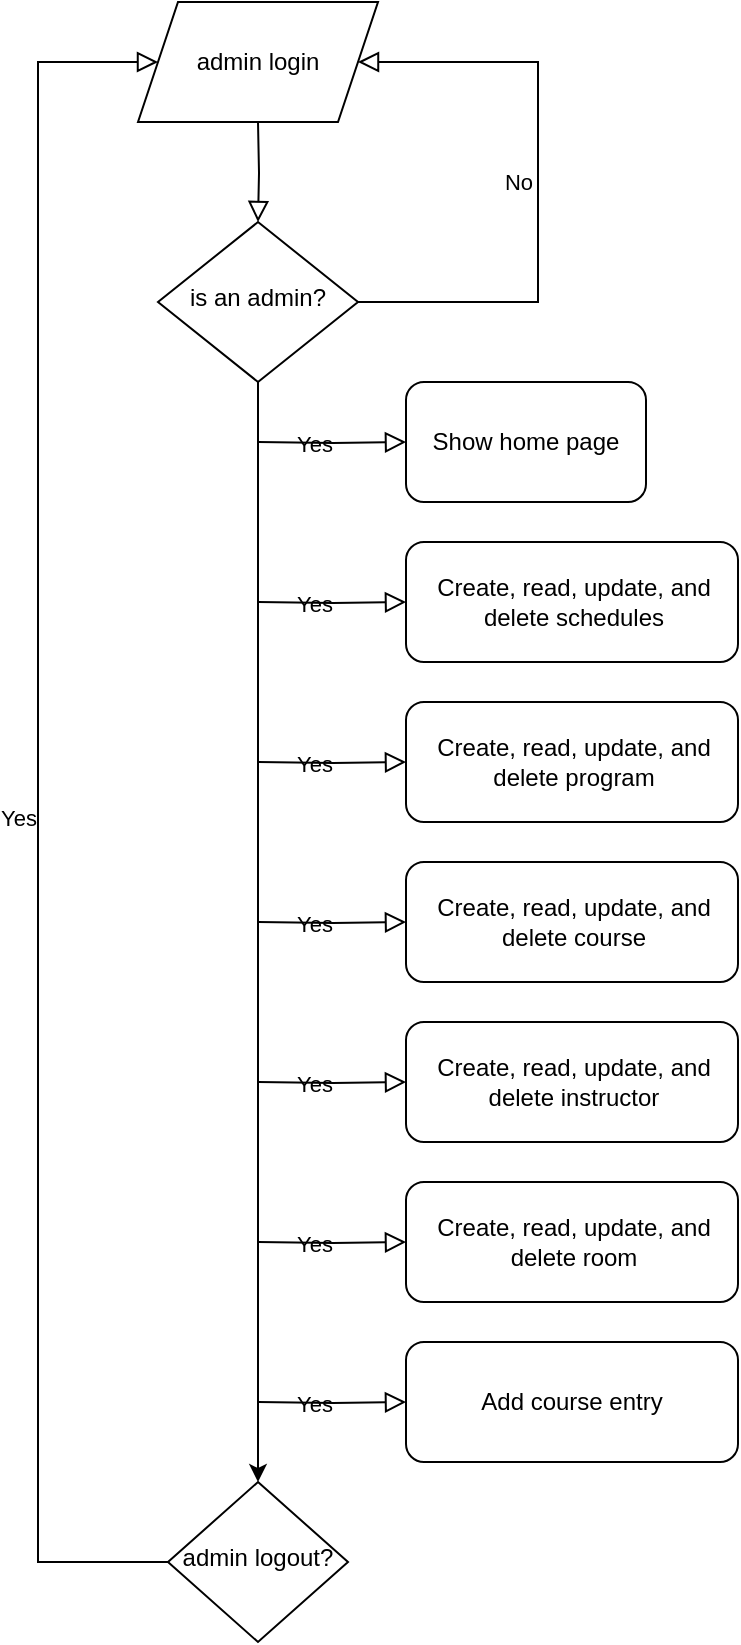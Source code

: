<mxfile version="20.5.1" type="device"><diagram id="C5RBs43oDa-KdzZeNtuy" name="Page-1"><mxGraphModel dx="785" dy="437" grid="1" gridSize="10" guides="1" tooltips="1" connect="1" arrows="1" fold="1" page="1" pageScale="1" pageWidth="827" pageHeight="1169" math="0" shadow="0"><root><mxCell id="WIyWlLk6GJQsqaUBKTNV-0"/><mxCell id="WIyWlLk6GJQsqaUBKTNV-1" parent="WIyWlLk6GJQsqaUBKTNV-0"/><mxCell id="WIyWlLk6GJQsqaUBKTNV-2" value="" style="rounded=0;html=1;jettySize=auto;orthogonalLoop=1;fontSize=11;endArrow=block;endFill=0;endSize=8;strokeWidth=1;shadow=0;labelBackgroundColor=none;edgeStyle=orthogonalEdgeStyle;" parent="WIyWlLk6GJQsqaUBKTNV-1" target="WIyWlLk6GJQsqaUBKTNV-6" edge="1"><mxGeometry relative="1" as="geometry"><mxPoint x="220" y="120" as="sourcePoint"/></mxGeometry></mxCell><mxCell id="WDXdXAS8gBfJ1pCF7nOc-5" style="edgeStyle=orthogonalEdgeStyle;rounded=0;orthogonalLoop=1;jettySize=auto;html=1;exitX=0.5;exitY=1;exitDx=0;exitDy=0;" edge="1" parent="WIyWlLk6GJQsqaUBKTNV-1" source="WIyWlLk6GJQsqaUBKTNV-6"><mxGeometry relative="1" as="geometry"><mxPoint x="220" y="800" as="targetPoint"/></mxGeometry></mxCell><mxCell id="WIyWlLk6GJQsqaUBKTNV-6" value="is an admin?" style="rhombus;whiteSpace=wrap;html=1;shadow=0;fontFamily=Helvetica;fontSize=12;align=center;strokeWidth=1;spacing=6;spacingTop=-4;" parent="WIyWlLk6GJQsqaUBKTNV-1" vertex="1"><mxGeometry x="170" y="170" width="100" height="80" as="geometry"/></mxCell><mxCell id="WIyWlLk6GJQsqaUBKTNV-9" value="Yes" style="edgeStyle=orthogonalEdgeStyle;rounded=0;html=1;jettySize=auto;orthogonalLoop=1;fontSize=11;endArrow=block;endFill=0;endSize=8;strokeWidth=1;shadow=0;labelBackgroundColor=none;" parent="WIyWlLk6GJQsqaUBKTNV-1" target="WDXdXAS8gBfJ1pCF7nOc-0" edge="1"><mxGeometry y="10" relative="1" as="geometry"><mxPoint as="offset"/><mxPoint x="220" y="280" as="sourcePoint"/><mxPoint x="343" y="294" as="targetPoint"/></mxGeometry></mxCell><mxCell id="WDXdXAS8gBfJ1pCF7nOc-0" value="Show home page" style="rounded=1;whiteSpace=wrap;html=1;" vertex="1" parent="WIyWlLk6GJQsqaUBKTNV-1"><mxGeometry x="294" y="250" width="120" height="60" as="geometry"/></mxCell><mxCell id="WDXdXAS8gBfJ1pCF7nOc-1" value="Yes" style="edgeStyle=orthogonalEdgeStyle;rounded=0;html=1;jettySize=auto;orthogonalLoop=1;fontSize=11;endArrow=block;endFill=0;endSize=8;strokeWidth=1;shadow=0;labelBackgroundColor=none;" edge="1" parent="WIyWlLk6GJQsqaUBKTNV-1" target="WDXdXAS8gBfJ1pCF7nOc-2"><mxGeometry y="10" relative="1" as="geometry"><mxPoint as="offset"/><mxPoint x="220" y="360" as="sourcePoint"/><mxPoint x="343" y="374" as="targetPoint"/></mxGeometry></mxCell><mxCell id="WDXdXAS8gBfJ1pCF7nOc-2" value="&lt;div style=&quot;text-align: center;&quot;&gt;&lt;span style=&quot;background-color: initial;&quot;&gt;Create, read, update, and delete schedules&lt;/span&gt;&lt;/div&gt;" style="rounded=1;whiteSpace=wrap;html=1;align=left;" vertex="1" parent="WIyWlLk6GJQsqaUBKTNV-1"><mxGeometry x="294" y="330" width="166" height="60" as="geometry"/></mxCell><mxCell id="WDXdXAS8gBfJ1pCF7nOc-6" value="Yes" style="edgeStyle=orthogonalEdgeStyle;rounded=0;html=1;jettySize=auto;orthogonalLoop=1;fontSize=11;endArrow=block;endFill=0;endSize=8;strokeWidth=1;shadow=0;labelBackgroundColor=none;" edge="1" parent="WIyWlLk6GJQsqaUBKTNV-1" target="WDXdXAS8gBfJ1pCF7nOc-7"><mxGeometry y="10" relative="1" as="geometry"><mxPoint as="offset"/><mxPoint x="220" y="440" as="sourcePoint"/><mxPoint x="343" y="454" as="targetPoint"/></mxGeometry></mxCell><mxCell id="WDXdXAS8gBfJ1pCF7nOc-7" value="&lt;div style=&quot;text-align: center;&quot;&gt;&lt;span style=&quot;background-color: initial;&quot;&gt;Create, read, update, and delete program&lt;/span&gt;&lt;/div&gt;" style="rounded=1;whiteSpace=wrap;html=1;align=left;" vertex="1" parent="WIyWlLk6GJQsqaUBKTNV-1"><mxGeometry x="294" y="410" width="166" height="60" as="geometry"/></mxCell><mxCell id="WDXdXAS8gBfJ1pCF7nOc-8" value="Yes" style="edgeStyle=orthogonalEdgeStyle;rounded=0;html=1;jettySize=auto;orthogonalLoop=1;fontSize=11;endArrow=block;endFill=0;endSize=8;strokeWidth=1;shadow=0;labelBackgroundColor=none;" edge="1" parent="WIyWlLk6GJQsqaUBKTNV-1" target="WDXdXAS8gBfJ1pCF7nOc-9"><mxGeometry y="10" relative="1" as="geometry"><mxPoint as="offset"/><mxPoint x="220" y="520" as="sourcePoint"/><mxPoint x="343" y="534" as="targetPoint"/></mxGeometry></mxCell><mxCell id="WDXdXAS8gBfJ1pCF7nOc-9" value="&lt;div style=&quot;text-align: center;&quot;&gt;&lt;span style=&quot;background-color: initial;&quot;&gt;Create, read, update, and delete course&lt;/span&gt;&lt;/div&gt;" style="rounded=1;whiteSpace=wrap;html=1;align=left;" vertex="1" parent="WIyWlLk6GJQsqaUBKTNV-1"><mxGeometry x="294" y="490" width="166" height="60" as="geometry"/></mxCell><mxCell id="WDXdXAS8gBfJ1pCF7nOc-10" value="Yes" style="edgeStyle=orthogonalEdgeStyle;rounded=0;html=1;jettySize=auto;orthogonalLoop=1;fontSize=11;endArrow=block;endFill=0;endSize=8;strokeWidth=1;shadow=0;labelBackgroundColor=none;" edge="1" parent="WIyWlLk6GJQsqaUBKTNV-1" target="WDXdXAS8gBfJ1pCF7nOc-11"><mxGeometry y="10" relative="1" as="geometry"><mxPoint as="offset"/><mxPoint x="220" y="600" as="sourcePoint"/><mxPoint x="343" y="614" as="targetPoint"/></mxGeometry></mxCell><mxCell id="WDXdXAS8gBfJ1pCF7nOc-11" value="&lt;div style=&quot;text-align: center;&quot;&gt;&lt;span style=&quot;background-color: initial;&quot;&gt;Create, read, update, and delete instructor&lt;/span&gt;&lt;/div&gt;" style="rounded=1;whiteSpace=wrap;html=1;align=left;" vertex="1" parent="WIyWlLk6GJQsqaUBKTNV-1"><mxGeometry x="294" y="570" width="166" height="60" as="geometry"/></mxCell><mxCell id="WDXdXAS8gBfJ1pCF7nOc-12" value="Yes" style="edgeStyle=orthogonalEdgeStyle;rounded=0;html=1;jettySize=auto;orthogonalLoop=1;fontSize=11;endArrow=block;endFill=0;endSize=8;strokeWidth=1;shadow=0;labelBackgroundColor=none;" edge="1" parent="WIyWlLk6GJQsqaUBKTNV-1" target="WDXdXAS8gBfJ1pCF7nOc-13"><mxGeometry y="10" relative="1" as="geometry"><mxPoint as="offset"/><mxPoint x="220" y="680" as="sourcePoint"/><mxPoint x="343" y="694" as="targetPoint"/></mxGeometry></mxCell><mxCell id="WDXdXAS8gBfJ1pCF7nOc-13" value="&lt;div style=&quot;text-align: center;&quot;&gt;&lt;span style=&quot;background-color: initial;&quot;&gt;Create, read, update, and delete room&lt;/span&gt;&lt;/div&gt;" style="rounded=1;whiteSpace=wrap;html=1;align=left;" vertex="1" parent="WIyWlLk6GJQsqaUBKTNV-1"><mxGeometry x="294" y="650" width="166" height="60" as="geometry"/></mxCell><mxCell id="WDXdXAS8gBfJ1pCF7nOc-14" value="Yes" style="edgeStyle=orthogonalEdgeStyle;rounded=0;html=1;jettySize=auto;orthogonalLoop=1;fontSize=11;endArrow=block;endFill=0;endSize=8;strokeWidth=1;shadow=0;labelBackgroundColor=none;" edge="1" parent="WIyWlLk6GJQsqaUBKTNV-1" target="WDXdXAS8gBfJ1pCF7nOc-15"><mxGeometry y="10" relative="1" as="geometry"><mxPoint as="offset"/><mxPoint x="220" y="760" as="sourcePoint"/><mxPoint x="343" y="774" as="targetPoint"/></mxGeometry></mxCell><mxCell id="WDXdXAS8gBfJ1pCF7nOc-15" value="&lt;div style=&quot;&quot;&gt;Add course entry&lt;/div&gt;" style="rounded=1;whiteSpace=wrap;html=1;align=center;" vertex="1" parent="WIyWlLk6GJQsqaUBKTNV-1"><mxGeometry x="294" y="730" width="166" height="60" as="geometry"/></mxCell><mxCell id="WDXdXAS8gBfJ1pCF7nOc-16" value="admin login" style="shape=parallelogram;perimeter=parallelogramPerimeter;whiteSpace=wrap;html=1;fixedSize=1;" vertex="1" parent="WIyWlLk6GJQsqaUBKTNV-1"><mxGeometry x="160" y="60" width="120" height="60" as="geometry"/></mxCell><mxCell id="WDXdXAS8gBfJ1pCF7nOc-17" value="No" style="edgeStyle=orthogonalEdgeStyle;rounded=0;html=1;jettySize=auto;orthogonalLoop=1;fontSize=11;endArrow=block;endFill=0;endSize=8;strokeWidth=1;shadow=0;labelBackgroundColor=none;exitX=1;exitY=0.5;exitDx=0;exitDy=0;entryX=1;entryY=0.5;entryDx=0;entryDy=0;" edge="1" parent="WIyWlLk6GJQsqaUBKTNV-1" source="WIyWlLk6GJQsqaUBKTNV-6" target="WDXdXAS8gBfJ1pCF7nOc-16"><mxGeometry y="10" relative="1" as="geometry"><mxPoint as="offset"/><mxPoint x="280" y="210" as="sourcePoint"/><mxPoint x="304" y="290" as="targetPoint"/><Array as="points"><mxPoint x="360" y="210"/><mxPoint x="360" y="90"/></Array></mxGeometry></mxCell><mxCell id="WDXdXAS8gBfJ1pCF7nOc-18" value="admin logout?" style="rhombus;whiteSpace=wrap;html=1;shadow=0;fontFamily=Helvetica;fontSize=12;align=center;strokeWidth=1;spacing=6;spacingTop=-4;" vertex="1" parent="WIyWlLk6GJQsqaUBKTNV-1"><mxGeometry x="175" y="800" width="90" height="80" as="geometry"/></mxCell><mxCell id="WDXdXAS8gBfJ1pCF7nOc-19" value="Yes" style="edgeStyle=orthogonalEdgeStyle;rounded=0;html=1;jettySize=auto;orthogonalLoop=1;fontSize=11;endArrow=block;endFill=0;endSize=8;strokeWidth=1;shadow=0;labelBackgroundColor=none;exitX=0;exitY=0.5;exitDx=0;exitDy=0;entryX=0;entryY=0.5;entryDx=0;entryDy=0;" edge="1" parent="WIyWlLk6GJQsqaUBKTNV-1" source="WDXdXAS8gBfJ1pCF7nOc-18" target="WDXdXAS8gBfJ1pCF7nOc-16"><mxGeometry y="10" relative="1" as="geometry"><mxPoint as="offset"/><mxPoint x="100" y="430" as="sourcePoint"/><mxPoint x="100" y="310" as="targetPoint"/><Array as="points"><mxPoint x="110" y="840"/><mxPoint x="110" y="90"/></Array></mxGeometry></mxCell></root></mxGraphModel></diagram></mxfile>